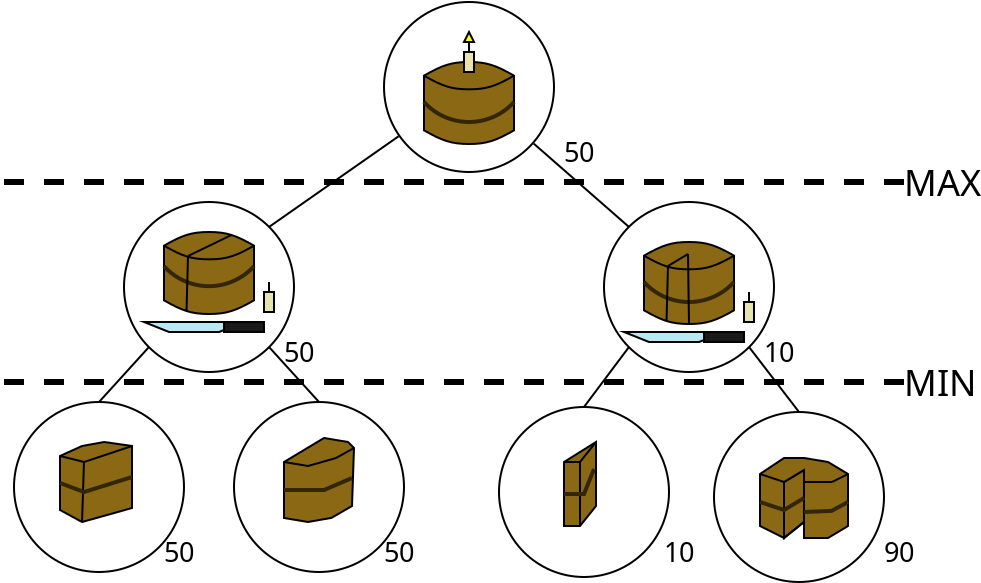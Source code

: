 <?xml version="1.0" encoding="UTF-8"?>
<dia:diagram xmlns:dia="http://www.lysator.liu.se/~alla/dia/">
  <dia:layer name="Background" visible="true" active="true">
    <dia:group>
      <dia:group>
        <dia:object type="Standard - Polygon" version="0" id="O0">
          <dia:attribute name="obj_pos">
            <dia:point val="0,17"/>
          </dia:attribute>
          <dia:attribute name="obj_bb">
            <dia:rectangle val="-2.25,16.949;1.45,21.054"/>
          </dia:attribute>
          <dia:attribute name="poly_points">
            <dia:point val="0,17"/>
            <dia:point val="-1.1,17.2"/>
            <dia:point val="-2.2,17.7"/>
            <dia:point val="-2.2,20.4"/>
            <dia:point val="-1.1,21"/>
            <dia:point val="1.4,20.3"/>
            <dia:point val="1.4,17.2"/>
          </dia:attribute>
          <dia:attribute name="line_width">
            <dia:real val="0.1"/>
          </dia:attribute>
          <dia:attribute name="inner_color">
            <dia:color val="#8b6914"/>
          </dia:attribute>
          <dia:attribute name="show_background">
            <dia:boolean val="true"/>
          </dia:attribute>
        </dia:object>
        <dia:object type="Standard - PolyLine" version="0" id="O1">
          <dia:attribute name="obj_pos">
            <dia:point val="-1.1,21"/>
          </dia:attribute>
          <dia:attribute name="obj_bb">
            <dia:rectangle val="-1.152,17.137;1.463,21.052"/>
          </dia:attribute>
          <dia:attribute name="poly_points">
            <dia:point val="-1.1,21"/>
            <dia:point val="-1,18"/>
            <dia:point val="1.4,17.2"/>
          </dia:attribute>
          <dia:connections>
            <dia:connection handle="0" to="O0" connection="8"/>
            <dia:connection handle="2" to="O0" connection="12"/>
          </dia:connections>
        </dia:object>
        <dia:object type="Standard - Line" version="0" id="O2">
          <dia:attribute name="obj_pos">
            <dia:point val="-2.2,17.7"/>
          </dia:attribute>
          <dia:attribute name="obj_bb">
            <dia:rectangle val="-2.261,17.639;-0.939,18.061"/>
          </dia:attribute>
          <dia:attribute name="conn_endpoints">
            <dia:point val="-2.2,17.7"/>
            <dia:point val="-1,18"/>
          </dia:attribute>
          <dia:attribute name="numcp">
            <dia:int val="1"/>
          </dia:attribute>
          <dia:connections>
            <dia:connection handle="0" to="O0" connection="4"/>
          </dia:connections>
        </dia:object>
        <dia:object type="Standard - PolyLine" version="0" id="O3">
          <dia:attribute name="obj_pos">
            <dia:point val="-2.2,19.05"/>
          </dia:attribute>
          <dia:attribute name="obj_bb">
            <dia:rectangle val="-2.329,18.625;1.525,19.595"/>
          </dia:attribute>
          <dia:attribute name="poly_points">
            <dia:point val="-2.2,19.05"/>
            <dia:point val="-1,19.5"/>
            <dia:point val="1.4,18.75"/>
          </dia:attribute>
          <dia:attribute name="line_color">
            <dia:color val="#332607"/>
          </dia:attribute>
          <dia:attribute name="line_width">
            <dia:real val="0.2"/>
          </dia:attribute>
          <dia:connections>
            <dia:connection handle="0" to="O0" connection="5"/>
            <dia:connection handle="2" to="O0" connection="11"/>
          </dia:connections>
        </dia:object>
      </dia:group>
      <dia:object type="Standard - Ellipse" version="0" id="O4">
        <dia:attribute name="obj_pos">
          <dia:point val="-4.5,15"/>
        </dia:attribute>
        <dia:attribute name="obj_bb">
          <dia:rectangle val="-4.55,14.95;4.05,23.55"/>
        </dia:attribute>
        <dia:attribute name="elem_corner">
          <dia:point val="-4.5,15"/>
        </dia:attribute>
        <dia:attribute name="elem_width">
          <dia:real val="8.5"/>
        </dia:attribute>
        <dia:attribute name="elem_height">
          <dia:real val="8.5"/>
        </dia:attribute>
        <dia:attribute name="border_width">
          <dia:real val="0.1"/>
        </dia:attribute>
        <dia:attribute name="show_background">
          <dia:boolean val="false"/>
        </dia:attribute>
      </dia:object>
    </dia:group>
    <dia:group>
      <dia:object type="Standard - Ellipse" version="0" id="O5">
        <dia:attribute name="obj_pos">
          <dia:point val="1,5"/>
        </dia:attribute>
        <dia:attribute name="obj_bb">
          <dia:rectangle val="0.95,4.95;9.55,13.55"/>
        </dia:attribute>
        <dia:attribute name="elem_corner">
          <dia:point val="1,5"/>
        </dia:attribute>
        <dia:attribute name="elem_width">
          <dia:real val="8.5"/>
        </dia:attribute>
        <dia:attribute name="elem_height">
          <dia:real val="8.5"/>
        </dia:attribute>
        <dia:attribute name="border_width">
          <dia:real val="0.1"/>
        </dia:attribute>
        <dia:attribute name="show_background">
          <dia:boolean val="false"/>
        </dia:attribute>
      </dia:object>
      <dia:group>
        <dia:object type="Geometric - Trapezoid" version="1" id="O6">
          <dia:attribute name="obj_pos">
            <dia:point val="2,11"/>
          </dia:attribute>
          <dia:attribute name="obj_bb">
            <dia:rectangle val="1.74,10.95;7.26,11.55"/>
          </dia:attribute>
          <dia:attribute name="meta">
            <dia:composite type="dict"/>
          </dia:attribute>
          <dia:attribute name="elem_corner">
            <dia:point val="2,11"/>
          </dia:attribute>
          <dia:attribute name="elem_width">
            <dia:real val="5"/>
          </dia:attribute>
          <dia:attribute name="elem_height">
            <dia:real val="0.5"/>
          </dia:attribute>
          <dia:attribute name="line_width">
            <dia:real val="0.1"/>
          </dia:attribute>
          <dia:attribute name="line_colour">
            <dia:color val="#000000"/>
          </dia:attribute>
          <dia:attribute name="fill_colour">
            <dia:color val="#b8e8f3"/>
          </dia:attribute>
          <dia:attribute name="show_background">
            <dia:boolean val="true"/>
          </dia:attribute>
          <dia:attribute name="line_style">
            <dia:enum val="0"/>
            <dia:real val="1"/>
          </dia:attribute>
          <dia:attribute name="flip_horizontal">
            <dia:boolean val="false"/>
          </dia:attribute>
          <dia:attribute name="flip_vertical">
            <dia:boolean val="true"/>
          </dia:attribute>
          <dia:attribute name="subscale">
            <dia:real val="1"/>
          </dia:attribute>
        </dia:object>
        <dia:object type="Standard - Box" version="0" id="O7">
          <dia:attribute name="obj_pos">
            <dia:point val="6,11"/>
          </dia:attribute>
          <dia:attribute name="obj_bb">
            <dia:rectangle val="5.95,10.95;8.05,11.55"/>
          </dia:attribute>
          <dia:attribute name="elem_corner">
            <dia:point val="6,11"/>
          </dia:attribute>
          <dia:attribute name="elem_width">
            <dia:real val="2"/>
          </dia:attribute>
          <dia:attribute name="elem_height">
            <dia:real val="0.5"/>
          </dia:attribute>
          <dia:attribute name="border_width">
            <dia:real val="0.1"/>
          </dia:attribute>
          <dia:attribute name="inner_color">
            <dia:color val="#1a1a1a"/>
          </dia:attribute>
          <dia:attribute name="show_background">
            <dia:boolean val="true"/>
          </dia:attribute>
        </dia:object>
        <dia:object type="Flowchart - Magnetic Disk" version="1" id="O8">
          <dia:attribute name="obj_pos">
            <dia:point val="3,6.5"/>
          </dia:attribute>
          <dia:attribute name="obj_bb">
            <dia:rectangle val="2.95,6.45;7.55,10.65"/>
          </dia:attribute>
          <dia:attribute name="meta">
            <dia:composite type="dict"/>
          </dia:attribute>
          <dia:attribute name="elem_corner">
            <dia:point val="3,6.5"/>
          </dia:attribute>
          <dia:attribute name="elem_width">
            <dia:real val="4.5"/>
          </dia:attribute>
          <dia:attribute name="elem_height">
            <dia:real val="4.1"/>
          </dia:attribute>
          <dia:attribute name="line_width">
            <dia:real val="0.1"/>
          </dia:attribute>
          <dia:attribute name="line_colour">
            <dia:color val="#000000"/>
          </dia:attribute>
          <dia:attribute name="fill_colour">
            <dia:color val="#8b6914"/>
          </dia:attribute>
          <dia:attribute name="show_background">
            <dia:boolean val="true"/>
          </dia:attribute>
          <dia:attribute name="line_style">
            <dia:enum val="0"/>
            <dia:real val="1"/>
          </dia:attribute>
          <dia:attribute name="padding">
            <dia:real val="0.1"/>
          </dia:attribute>
          <dia:attribute name="text">
            <dia:composite type="text">
              <dia:attribute name="string">
                <dia:string>##</dia:string>
              </dia:attribute>
              <dia:attribute name="font">
                <dia:font family="sans" style="0" name="Helvetica"/>
              </dia:attribute>
              <dia:attribute name="height">
                <dia:real val="0.8"/>
              </dia:attribute>
              <dia:attribute name="pos">
                <dia:point val="5.25,9.092"/>
              </dia:attribute>
              <dia:attribute name="color">
                <dia:color val="#000000"/>
              </dia:attribute>
              <dia:attribute name="alignment">
                <dia:enum val="1"/>
              </dia:attribute>
            </dia:composite>
          </dia:attribute>
          <dia:attribute name="flip_horizontal">
            <dia:boolean val="false"/>
          </dia:attribute>
          <dia:attribute name="flip_vertical">
            <dia:boolean val="false"/>
          </dia:attribute>
          <dia:attribute name="subscale">
            <dia:real val="1"/>
          </dia:attribute>
        </dia:object>
        <dia:group>
          <dia:object type="Standard - Box" version="0" id="O9">
            <dia:attribute name="obj_pos">
              <dia:point val="8,9.5"/>
            </dia:attribute>
            <dia:attribute name="obj_bb">
              <dia:rectangle val="7.95,9.45;8.55,10.55"/>
            </dia:attribute>
            <dia:attribute name="elem_corner">
              <dia:point val="8,9.5"/>
            </dia:attribute>
            <dia:attribute name="elem_width">
              <dia:real val="0.5"/>
            </dia:attribute>
            <dia:attribute name="elem_height">
              <dia:real val="1"/>
            </dia:attribute>
            <dia:attribute name="border_width">
              <dia:real val="0.1"/>
            </dia:attribute>
            <dia:attribute name="inner_color">
              <dia:color val="#e6e3ae"/>
            </dia:attribute>
            <dia:attribute name="show_background">
              <dia:boolean val="true"/>
            </dia:attribute>
          </dia:object>
          <dia:object type="Standard - Line" version="0" id="O10">
            <dia:attribute name="obj_pos">
              <dia:point val="8.25,9.5"/>
            </dia:attribute>
            <dia:attribute name="obj_bb">
              <dia:rectangle val="8.2,8.95;8.3,9.55"/>
            </dia:attribute>
            <dia:attribute name="conn_endpoints">
              <dia:point val="8.25,9.5"/>
              <dia:point val="8.25,9"/>
            </dia:attribute>
            <dia:attribute name="numcp">
              <dia:int val="1"/>
            </dia:attribute>
            <dia:connections>
              <dia:connection handle="0" to="O9" connection="1"/>
            </dia:connections>
          </dia:object>
        </dia:group>
        <dia:object type="Standard - Arc" version="0" id="O11">
          <dia:attribute name="obj_pos">
            <dia:point val="3,8.208"/>
          </dia:attribute>
          <dia:attribute name="obj_bb">
            <dia:rectangle val="2.9,8.108;7.6,9.308"/>
          </dia:attribute>
          <dia:attribute name="conn_endpoints">
            <dia:point val="3,8.208"/>
            <dia:point val="7.5,8.208"/>
          </dia:attribute>
          <dia:attribute name="arc_color">
            <dia:color val="#332607"/>
          </dia:attribute>
          <dia:attribute name="curve_distance">
            <dia:real val="1"/>
          </dia:attribute>
          <dia:attribute name="line_width">
            <dia:real val="0.2"/>
          </dia:attribute>
          <dia:connections>
            <dia:connection handle="0" to="O8" connection="7"/>
            <dia:connection handle="1" to="O8" connection="10"/>
          </dia:connections>
        </dia:object>
        <dia:object type="Standard - Line" version="0" id="O12">
          <dia:attribute name="obj_pos">
            <dia:point val="4.2,7.7"/>
          </dia:attribute>
          <dia:attribute name="obj_bb">
            <dia:rectangle val="4.074,7.649;4.251,10.502"/>
          </dia:attribute>
          <dia:attribute name="conn_endpoints">
            <dia:point val="4.2,7.7"/>
            <dia:point val="4.125,10.45"/>
          </dia:attribute>
          <dia:attribute name="numcp">
            <dia:int val="1"/>
          </dia:attribute>
          <dia:connections>
            <dia:connection handle="1" to="O8" connection="13"/>
          </dia:connections>
        </dia:object>
        <dia:object type="Standard - Line" version="0" id="O13">
          <dia:attribute name="obj_pos">
            <dia:point val="4.2,7.7"/>
          </dia:attribute>
          <dia:attribute name="obj_bb">
            <dia:rectangle val="4.133,6.583;6.442,7.767"/>
          </dia:attribute>
          <dia:attribute name="conn_endpoints">
            <dia:point val="4.2,7.7"/>
            <dia:point val="6.375,6.649"/>
          </dia:attribute>
          <dia:attribute name="numcp">
            <dia:int val="1"/>
          </dia:attribute>
          <dia:connections>
            <dia:connection handle="1" to="O8" connection="3"/>
          </dia:connections>
        </dia:object>
      </dia:group>
    </dia:group>
    <dia:group>
      <dia:object type="Standard - Ellipse" version="0" id="O14">
        <dia:attribute name="obj_pos">
          <dia:point val="14,-5"/>
        </dia:attribute>
        <dia:attribute name="obj_bb">
          <dia:rectangle val="13.95,-5.05;22.55,3.55"/>
        </dia:attribute>
        <dia:attribute name="elem_corner">
          <dia:point val="14,-5"/>
        </dia:attribute>
        <dia:attribute name="elem_width">
          <dia:real val="8.5"/>
        </dia:attribute>
        <dia:attribute name="elem_height">
          <dia:real val="8.5"/>
        </dia:attribute>
        <dia:attribute name="border_width">
          <dia:real val="0.1"/>
        </dia:attribute>
        <dia:attribute name="show_background">
          <dia:boolean val="false"/>
        </dia:attribute>
      </dia:object>
      <dia:group>
        <dia:object type="Flowchart - Magnetic Disk" version="1" id="O15">
          <dia:attribute name="obj_pos">
            <dia:point val="16,-2"/>
          </dia:attribute>
          <dia:attribute name="obj_bb">
            <dia:rectangle val="15.95,-2.05;20.55,2.15"/>
          </dia:attribute>
          <dia:attribute name="meta">
            <dia:composite type="dict"/>
          </dia:attribute>
          <dia:attribute name="elem_corner">
            <dia:point val="16,-2"/>
          </dia:attribute>
          <dia:attribute name="elem_width">
            <dia:real val="4.5"/>
          </dia:attribute>
          <dia:attribute name="elem_height">
            <dia:real val="4.1"/>
          </dia:attribute>
          <dia:attribute name="line_width">
            <dia:real val="0.1"/>
          </dia:attribute>
          <dia:attribute name="line_colour">
            <dia:color val="#000000"/>
          </dia:attribute>
          <dia:attribute name="fill_colour">
            <dia:color val="#8b6914"/>
          </dia:attribute>
          <dia:attribute name="show_background">
            <dia:boolean val="true"/>
          </dia:attribute>
          <dia:attribute name="line_style">
            <dia:enum val="0"/>
            <dia:real val="1"/>
          </dia:attribute>
          <dia:attribute name="padding">
            <dia:real val="0.1"/>
          </dia:attribute>
          <dia:attribute name="text">
            <dia:composite type="text">
              <dia:attribute name="string">
                <dia:string>##</dia:string>
              </dia:attribute>
              <dia:attribute name="font">
                <dia:font family="sans" style="0" name="Helvetica"/>
              </dia:attribute>
              <dia:attribute name="height">
                <dia:real val="0.8"/>
              </dia:attribute>
              <dia:attribute name="pos">
                <dia:point val="18.25,0.592"/>
              </dia:attribute>
              <dia:attribute name="color">
                <dia:color val="#000000"/>
              </dia:attribute>
              <dia:attribute name="alignment">
                <dia:enum val="1"/>
              </dia:attribute>
            </dia:composite>
          </dia:attribute>
          <dia:attribute name="flip_horizontal">
            <dia:boolean val="false"/>
          </dia:attribute>
          <dia:attribute name="flip_vertical">
            <dia:boolean val="false"/>
          </dia:attribute>
          <dia:attribute name="subscale">
            <dia:real val="1"/>
          </dia:attribute>
        </dia:object>
        <dia:object type="Standard - Arc" version="0" id="O16">
          <dia:attribute name="obj_pos">
            <dia:point val="16,-1.776e-15"/>
          </dia:attribute>
          <dia:attribute name="obj_bb">
            <dia:rectangle val="15.9,-0.1;20.6,1.1"/>
          </dia:attribute>
          <dia:attribute name="conn_endpoints">
            <dia:point val="16,-1.776e-15"/>
            <dia:point val="20.5,-1.776e-15"/>
          </dia:attribute>
          <dia:attribute name="arc_color">
            <dia:color val="#332607"/>
          </dia:attribute>
          <dia:attribute name="curve_distance">
            <dia:real val="1"/>
          </dia:attribute>
          <dia:attribute name="line_width">
            <dia:real val="0.2"/>
          </dia:attribute>
        </dia:object>
        <dia:object type="Standard - Box" version="0" id="O17">
          <dia:attribute name="obj_pos">
            <dia:point val="18,-2.5"/>
          </dia:attribute>
          <dia:attribute name="obj_bb">
            <dia:rectangle val="17.95,-2.55;18.55,-1.45"/>
          </dia:attribute>
          <dia:attribute name="elem_corner">
            <dia:point val="18,-2.5"/>
          </dia:attribute>
          <dia:attribute name="elem_width">
            <dia:real val="0.5"/>
          </dia:attribute>
          <dia:attribute name="elem_height">
            <dia:real val="1"/>
          </dia:attribute>
          <dia:attribute name="border_width">
            <dia:real val="0.1"/>
          </dia:attribute>
          <dia:attribute name="inner_color">
            <dia:color val="#e6e3ae"/>
          </dia:attribute>
          <dia:attribute name="show_background">
            <dia:boolean val="true"/>
          </dia:attribute>
        </dia:object>
        <dia:object type="Geometric - Isoceles Triangle" version="1" id="O18">
          <dia:attribute name="obj_pos">
            <dia:point val="18,-3.5"/>
          </dia:attribute>
          <dia:attribute name="obj_bb">
            <dia:rectangle val="17.919,-3.612;18.581,-2.95"/>
          </dia:attribute>
          <dia:attribute name="meta">
            <dia:composite type="dict"/>
          </dia:attribute>
          <dia:attribute name="elem_corner">
            <dia:point val="18,-3.5"/>
          </dia:attribute>
          <dia:attribute name="elem_width">
            <dia:real val="0.5"/>
          </dia:attribute>
          <dia:attribute name="elem_height">
            <dia:real val="0.5"/>
          </dia:attribute>
          <dia:attribute name="line_width">
            <dia:real val="0.1"/>
          </dia:attribute>
          <dia:attribute name="line_colour">
            <dia:color val="#000000"/>
          </dia:attribute>
          <dia:attribute name="fill_colour">
            <dia:color val="#ffff00"/>
          </dia:attribute>
          <dia:attribute name="show_background">
            <dia:boolean val="true"/>
          </dia:attribute>
          <dia:attribute name="line_style">
            <dia:enum val="0"/>
            <dia:real val="1"/>
          </dia:attribute>
          <dia:attribute name="flip_horizontal">
            <dia:boolean val="false"/>
          </dia:attribute>
          <dia:attribute name="flip_vertical">
            <dia:boolean val="false"/>
          </dia:attribute>
          <dia:attribute name="subscale">
            <dia:real val="1"/>
          </dia:attribute>
        </dia:object>
        <dia:object type="Standard - Line" version="0" id="O19">
          <dia:attribute name="obj_pos">
            <dia:point val="18.25,-2.5"/>
          </dia:attribute>
          <dia:attribute name="obj_bb">
            <dia:rectangle val="18.2,-3.05;18.3,-2.45"/>
          </dia:attribute>
          <dia:attribute name="conn_endpoints">
            <dia:point val="18.25,-2.5"/>
            <dia:point val="18.25,-3"/>
          </dia:attribute>
          <dia:attribute name="numcp">
            <dia:int val="1"/>
          </dia:attribute>
          <dia:connections>
            <dia:connection handle="0" to="O17" connection="1"/>
            <dia:connection handle="1" to="O18" connection="4"/>
          </dia:connections>
        </dia:object>
      </dia:group>
    </dia:group>
    <dia:group>
      <dia:group>
        <dia:object type="Standard - Polygon" version="0" id="O20">
          <dia:attribute name="obj_pos">
            <dia:point val="34,19"/>
          </dia:attribute>
          <dia:attribute name="obj_bb">
            <dia:rectangle val="33.95,18.312;35.05,21.904"/>
          </dia:attribute>
          <dia:attribute name="poly_points">
            <dia:point val="34,19"/>
            <dia:point val="34,21.8"/>
            <dia:point val="35,21"/>
            <dia:point val="35,19"/>
            <dia:point val="35,18.4"/>
          </dia:attribute>
          <dia:attribute name="line_width">
            <dia:real val="0.1"/>
          </dia:attribute>
          <dia:attribute name="inner_color">
            <dia:color val="#8b6914"/>
          </dia:attribute>
          <dia:attribute name="show_background">
            <dia:boolean val="true"/>
          </dia:attribute>
        </dia:object>
        <dia:object type="Standard - Polygon" version="0" id="O21">
          <dia:attribute name="obj_pos">
            <dia:point val="34,21.8"/>
          </dia:attribute>
          <dia:attribute name="obj_bb">
            <dia:rectangle val="32.75,17.75;37.25,21.881"/>
          </dia:attribute>
          <dia:attribute name="poly_points">
            <dia:point val="34,21.8"/>
            <dia:point val="32.8,21.2"/>
            <dia:point val="32.8,18.6"/>
            <dia:point val="34,17.8"/>
            <dia:point val="35,17.8"/>
            <dia:point val="36.2,18"/>
            <dia:point val="37.2,18.6"/>
            <dia:point val="37.2,21.2"/>
            <dia:point val="36.2,21.8"/>
            <dia:point val="35,21.8"/>
            <dia:point val="35,19.2"/>
            <dia:point val="35,18.4"/>
            <dia:point val="34,19"/>
          </dia:attribute>
          <dia:attribute name="line_width">
            <dia:real val="0.1"/>
          </dia:attribute>
          <dia:attribute name="inner_color">
            <dia:color val="#8b6914"/>
          </dia:attribute>
          <dia:attribute name="show_background">
            <dia:boolean val="true"/>
          </dia:attribute>
        </dia:object>
        <dia:object type="Standard - Line" version="0" id="O22">
          <dia:attribute name="obj_pos">
            <dia:point val="32.8,18.6"/>
          </dia:attribute>
          <dia:attribute name="obj_bb">
            <dia:rectangle val="32.737,18.537;34.063,19.063"/>
          </dia:attribute>
          <dia:attribute name="conn_endpoints">
            <dia:point val="32.8,18.6"/>
            <dia:point val="34,19"/>
          </dia:attribute>
          <dia:attribute name="numcp">
            <dia:int val="1"/>
          </dia:attribute>
          <dia:connections>
            <dia:connection handle="0" to="O21" connection="4"/>
            <dia:connection handle="1" to="O21" connection="24"/>
          </dia:connections>
        </dia:object>
        <dia:object type="Standard - Line" version="0" id="O23">
          <dia:attribute name="obj_pos">
            <dia:point val="35,19"/>
          </dia:attribute>
          <dia:attribute name="obj_bb">
            <dia:rectangle val="34.95,18.95;36.45,19.05"/>
          </dia:attribute>
          <dia:attribute name="conn_endpoints">
            <dia:point val="35,19"/>
            <dia:point val="36.4,19"/>
          </dia:attribute>
          <dia:attribute name="numcp">
            <dia:int val="2"/>
          </dia:attribute>
        </dia:object>
        <dia:object type="Standard - Line" version="0" id="O24">
          <dia:attribute name="obj_pos">
            <dia:point val="36.4,19"/>
          </dia:attribute>
          <dia:attribute name="obj_bb">
            <dia:rectangle val="36.333,18.533;37.267,19.067"/>
          </dia:attribute>
          <dia:attribute name="conn_endpoints">
            <dia:point val="36.4,19"/>
            <dia:point val="37.2,18.6"/>
          </dia:attribute>
          <dia:attribute name="numcp">
            <dia:int val="1"/>
          </dia:attribute>
          <dia:connections>
            <dia:connection handle="1" to="O21" connection="12"/>
          </dia:connections>
        </dia:object>
        <dia:object type="Standard - Line" version="0" id="O25">
          <dia:attribute name="obj_pos">
            <dia:point val="34,21.8"/>
          </dia:attribute>
          <dia:attribute name="obj_bb">
            <dia:rectangle val="33.93,20.93;35.07,21.87"/>
          </dia:attribute>
          <dia:attribute name="conn_endpoints">
            <dia:point val="34,21.8"/>
            <dia:point val="35,21"/>
          </dia:attribute>
          <dia:attribute name="numcp">
            <dia:int val="1"/>
          </dia:attribute>
          <dia:connections>
            <dia:connection handle="0" to="O21" connection="0"/>
          </dia:connections>
        </dia:object>
        <dia:object type="Standard - PolyLine" version="0" id="O26">
          <dia:attribute name="obj_pos">
            <dia:point val="32.8,20"/>
          </dia:attribute>
          <dia:attribute name="obj_bb">
            <dia:rectangle val="32.673,19.663;35.137,20.495"/>
          </dia:attribute>
          <dia:attribute name="poly_points">
            <dia:point val="32.8,20"/>
            <dia:point val="34,20.4"/>
            <dia:point val="35,19.8"/>
          </dia:attribute>
          <dia:attribute name="line_color">
            <dia:color val="#332607"/>
          </dia:attribute>
          <dia:attribute name="line_width">
            <dia:real val="0.2"/>
          </dia:attribute>
          <dia:connections>
            <dia:connection handle="1" to="O21" connection="25"/>
            <dia:connection handle="2" to="O21" connection="26"/>
          </dia:connections>
        </dia:object>
        <dia:object type="Standard - PolyLine" version="0" id="O27">
          <dia:attribute name="obj_pos">
            <dia:point val="35,20.5"/>
          </dia:attribute>
          <dia:attribute name="obj_bb">
            <dia:rectangle val="34.896,19.864;37.336,20.604"/>
          </dia:attribute>
          <dia:attribute name="poly_points">
            <dia:point val="35,20.5"/>
            <dia:point val="36.378,20.443"/>
            <dia:point val="37.2,20"/>
          </dia:attribute>
          <dia:attribute name="line_color">
            <dia:color val="#332607"/>
          </dia:attribute>
          <dia:attribute name="line_width">
            <dia:real val="0.2"/>
          </dia:attribute>
          <dia:connections>
            <dia:connection handle="0" to="O21" connection="19"/>
          </dia:connections>
        </dia:object>
      </dia:group>
      <dia:object type="Standard - Ellipse" version="0" id="O28">
        <dia:attribute name="obj_pos">
          <dia:point val="30.5,15.5"/>
        </dia:attribute>
        <dia:attribute name="obj_bb">
          <dia:rectangle val="30.45,15.45;39.05,24.05"/>
        </dia:attribute>
        <dia:attribute name="elem_corner">
          <dia:point val="30.5,15.5"/>
        </dia:attribute>
        <dia:attribute name="elem_width">
          <dia:real val="8.5"/>
        </dia:attribute>
        <dia:attribute name="elem_height">
          <dia:real val="8.5"/>
        </dia:attribute>
        <dia:attribute name="border_width">
          <dia:real val="0.1"/>
        </dia:attribute>
        <dia:attribute name="show_background">
          <dia:boolean val="false"/>
        </dia:attribute>
      </dia:object>
    </dia:group>
    <dia:group>
      <dia:group>
        <dia:object type="Flowchart - Magnetic Disk" version="1" id="O29">
          <dia:attribute name="obj_pos">
            <dia:point val="27,7"/>
          </dia:attribute>
          <dia:attribute name="obj_bb">
            <dia:rectangle val="26.95,6.95;31.55,11.15"/>
          </dia:attribute>
          <dia:attribute name="meta">
            <dia:composite type="dict"/>
          </dia:attribute>
          <dia:attribute name="elem_corner">
            <dia:point val="27,7"/>
          </dia:attribute>
          <dia:attribute name="elem_width">
            <dia:real val="4.5"/>
          </dia:attribute>
          <dia:attribute name="elem_height">
            <dia:real val="4.1"/>
          </dia:attribute>
          <dia:attribute name="line_width">
            <dia:real val="0.1"/>
          </dia:attribute>
          <dia:attribute name="line_colour">
            <dia:color val="#000000"/>
          </dia:attribute>
          <dia:attribute name="fill_colour">
            <dia:color val="#8b6914"/>
          </dia:attribute>
          <dia:attribute name="show_background">
            <dia:boolean val="true"/>
          </dia:attribute>
          <dia:attribute name="line_style">
            <dia:enum val="0"/>
            <dia:real val="1"/>
          </dia:attribute>
          <dia:attribute name="padding">
            <dia:real val="0.1"/>
          </dia:attribute>
          <dia:attribute name="text">
            <dia:composite type="text">
              <dia:attribute name="string">
                <dia:string>##</dia:string>
              </dia:attribute>
              <dia:attribute name="font">
                <dia:font family="sans" style="0" name="Helvetica"/>
              </dia:attribute>
              <dia:attribute name="height">
                <dia:real val="0.8"/>
              </dia:attribute>
              <dia:attribute name="pos">
                <dia:point val="29.25,9.592"/>
              </dia:attribute>
              <dia:attribute name="color">
                <dia:color val="#000000"/>
              </dia:attribute>
              <dia:attribute name="alignment">
                <dia:enum val="1"/>
              </dia:attribute>
            </dia:composite>
          </dia:attribute>
          <dia:attribute name="flip_horizontal">
            <dia:boolean val="false"/>
          </dia:attribute>
          <dia:attribute name="flip_vertical">
            <dia:boolean val="false"/>
          </dia:attribute>
          <dia:attribute name="subscale">
            <dia:real val="1"/>
          </dia:attribute>
        </dia:object>
        <dia:object type="Geometric - Trapezoid" version="1" id="O30">
          <dia:attribute name="obj_pos">
            <dia:point val="26,11.5"/>
          </dia:attribute>
          <dia:attribute name="obj_bb">
            <dia:rectangle val="25.74,11.45;31.26,12.05"/>
          </dia:attribute>
          <dia:attribute name="meta">
            <dia:composite type="dict"/>
          </dia:attribute>
          <dia:attribute name="elem_corner">
            <dia:point val="26,11.5"/>
          </dia:attribute>
          <dia:attribute name="elem_width">
            <dia:real val="5"/>
          </dia:attribute>
          <dia:attribute name="elem_height">
            <dia:real val="0.5"/>
          </dia:attribute>
          <dia:attribute name="line_width">
            <dia:real val="0.1"/>
          </dia:attribute>
          <dia:attribute name="line_colour">
            <dia:color val="#000000"/>
          </dia:attribute>
          <dia:attribute name="fill_colour">
            <dia:color val="#b8e8f3"/>
          </dia:attribute>
          <dia:attribute name="show_background">
            <dia:boolean val="true"/>
          </dia:attribute>
          <dia:attribute name="line_style">
            <dia:enum val="0"/>
            <dia:real val="1"/>
          </dia:attribute>
          <dia:attribute name="flip_horizontal">
            <dia:boolean val="false"/>
          </dia:attribute>
          <dia:attribute name="flip_vertical">
            <dia:boolean val="true"/>
          </dia:attribute>
          <dia:attribute name="subscale">
            <dia:real val="1"/>
          </dia:attribute>
        </dia:object>
        <dia:group>
          <dia:object type="Standard - Box" version="0" id="O31">
            <dia:attribute name="obj_pos">
              <dia:point val="32,10"/>
            </dia:attribute>
            <dia:attribute name="obj_bb">
              <dia:rectangle val="31.95,9.95;32.55,11.05"/>
            </dia:attribute>
            <dia:attribute name="elem_corner">
              <dia:point val="32,10"/>
            </dia:attribute>
            <dia:attribute name="elem_width">
              <dia:real val="0.5"/>
            </dia:attribute>
            <dia:attribute name="elem_height">
              <dia:real val="1"/>
            </dia:attribute>
            <dia:attribute name="border_width">
              <dia:real val="0.1"/>
            </dia:attribute>
            <dia:attribute name="inner_color">
              <dia:color val="#e6e3ae"/>
            </dia:attribute>
            <dia:attribute name="show_background">
              <dia:boolean val="true"/>
            </dia:attribute>
          </dia:object>
          <dia:object type="Standard - Line" version="0" id="O32">
            <dia:attribute name="obj_pos">
              <dia:point val="32.25,10"/>
            </dia:attribute>
            <dia:attribute name="obj_bb">
              <dia:rectangle val="32.2,9.45;32.3,10.05"/>
            </dia:attribute>
            <dia:attribute name="conn_endpoints">
              <dia:point val="32.25,10"/>
              <dia:point val="32.25,9.5"/>
            </dia:attribute>
            <dia:attribute name="numcp">
              <dia:int val="1"/>
            </dia:attribute>
            <dia:connections>
              <dia:connection handle="0" to="O31" connection="1"/>
            </dia:connections>
          </dia:object>
        </dia:group>
        <dia:object type="Standard - Arc" version="0" id="O33">
          <dia:attribute name="obj_pos">
            <dia:point val="27,9"/>
          </dia:attribute>
          <dia:attribute name="obj_bb">
            <dia:rectangle val="26.9,8.9;31.6,10.1"/>
          </dia:attribute>
          <dia:attribute name="conn_endpoints">
            <dia:point val="27,9"/>
            <dia:point val="31.5,9"/>
          </dia:attribute>
          <dia:attribute name="arc_color">
            <dia:color val="#332607"/>
          </dia:attribute>
          <dia:attribute name="curve_distance">
            <dia:real val="1"/>
          </dia:attribute>
          <dia:attribute name="line_width">
            <dia:real val="0.2"/>
          </dia:attribute>
        </dia:object>
        <dia:object type="Standard - Line" version="0" id="O34">
          <dia:attribute name="obj_pos">
            <dia:point val="28.2,8.2"/>
          </dia:attribute>
          <dia:attribute name="obj_bb">
            <dia:rectangle val="28.074,8.149;28.251,11.002"/>
          </dia:attribute>
          <dia:attribute name="conn_endpoints">
            <dia:point val="28.2,8.2"/>
            <dia:point val="28.125,10.95"/>
          </dia:attribute>
          <dia:attribute name="numcp">
            <dia:int val="1"/>
          </dia:attribute>
          <dia:connections>
            <dia:connection handle="1" to="O29" connection="13"/>
          </dia:connections>
        </dia:object>
        <dia:object type="Standard - Line" version="0" id="O35">
          <dia:attribute name="obj_pos">
            <dia:point val="29.2,7.6"/>
          </dia:attribute>
          <dia:attribute name="obj_bb">
            <dia:rectangle val="28.131,7.531;29.269,8.269"/>
          </dia:attribute>
          <dia:attribute name="conn_endpoints">
            <dia:point val="29.2,7.6"/>
            <dia:point val="28.2,8.2"/>
          </dia:attribute>
          <dia:attribute name="numcp">
            <dia:int val="1"/>
          </dia:attribute>
        </dia:object>
        <dia:object type="Standard - Line" version="0" id="O36">
          <dia:attribute name="obj_pos">
            <dia:point val="29.25,11.1"/>
          </dia:attribute>
          <dia:attribute name="obj_bb">
            <dia:rectangle val="29.149,7.549;29.301,11.151"/>
          </dia:attribute>
          <dia:attribute name="conn_endpoints">
            <dia:point val="29.25,11.1"/>
            <dia:point val="29.2,7.6"/>
          </dia:attribute>
          <dia:attribute name="numcp">
            <dia:int val="1"/>
          </dia:attribute>
          <dia:connections>
            <dia:connection handle="0" to="O29" connection="14"/>
          </dia:connections>
        </dia:object>
        <dia:object type="Standard - Box" version="0" id="O37">
          <dia:attribute name="obj_pos">
            <dia:point val="30,11.5"/>
          </dia:attribute>
          <dia:attribute name="obj_bb">
            <dia:rectangle val="29.95,11.45;32.05,12.05"/>
          </dia:attribute>
          <dia:attribute name="elem_corner">
            <dia:point val="30,11.5"/>
          </dia:attribute>
          <dia:attribute name="elem_width">
            <dia:real val="2"/>
          </dia:attribute>
          <dia:attribute name="elem_height">
            <dia:real val="0.5"/>
          </dia:attribute>
          <dia:attribute name="border_width">
            <dia:real val="0.1"/>
          </dia:attribute>
          <dia:attribute name="inner_color">
            <dia:color val="#1a1a1a"/>
          </dia:attribute>
          <dia:attribute name="show_background">
            <dia:boolean val="true"/>
          </dia:attribute>
        </dia:object>
      </dia:group>
      <dia:object type="Standard - Ellipse" version="0" id="O38">
        <dia:attribute name="obj_pos">
          <dia:point val="25,5"/>
        </dia:attribute>
        <dia:attribute name="obj_bb">
          <dia:rectangle val="24.95,4.95;33.55,13.55"/>
        </dia:attribute>
        <dia:attribute name="elem_corner">
          <dia:point val="25,5"/>
        </dia:attribute>
        <dia:attribute name="elem_width">
          <dia:real val="8.5"/>
        </dia:attribute>
        <dia:attribute name="elem_height">
          <dia:real val="8.5"/>
        </dia:attribute>
        <dia:attribute name="border_width">
          <dia:real val="0.1"/>
        </dia:attribute>
        <dia:attribute name="show_background">
          <dia:boolean val="false"/>
        </dia:attribute>
      </dia:object>
    </dia:group>
    <dia:group>
      <dia:group>
        <dia:object type="Standard - Polygon" version="0" id="O39">
          <dia:attribute name="obj_pos">
            <dia:point val="23,18"/>
          </dia:attribute>
          <dia:attribute name="obj_bb">
            <dia:rectangle val="22.95,16.91;24.65,21.25"/>
          </dia:attribute>
          <dia:attribute name="poly_points">
            <dia:point val="23,18"/>
            <dia:point val="23,21.2"/>
            <dia:point val="23.8,21.2"/>
            <dia:point val="24.6,20.2"/>
            <dia:point val="24.6,17"/>
          </dia:attribute>
          <dia:attribute name="line_width">
            <dia:real val="0.1"/>
          </dia:attribute>
          <dia:attribute name="inner_color">
            <dia:color val="#8b6914"/>
          </dia:attribute>
          <dia:attribute name="show_background">
            <dia:boolean val="true"/>
          </dia:attribute>
        </dia:object>
        <dia:object type="Standard - PolyLine" version="0" id="O40">
          <dia:attribute name="obj_pos">
            <dia:point val="23.8,21.2"/>
          </dia:attribute>
          <dia:attribute name="obj_bb">
            <dia:rectangle val="23.75,16.93;24.67,21.25"/>
          </dia:attribute>
          <dia:attribute name="poly_points">
            <dia:point val="23.8,21.2"/>
            <dia:point val="23.8,18"/>
            <dia:point val="24.6,17"/>
          </dia:attribute>
          <dia:connections>
            <dia:connection handle="0" to="O39" connection="4"/>
            <dia:connection handle="2" to="O39" connection="8"/>
          </dia:connections>
        </dia:object>
        <dia:object type="Standard - Line" version="0" id="O41">
          <dia:attribute name="obj_pos">
            <dia:point val="23.8,18"/>
          </dia:attribute>
          <dia:attribute name="obj_bb">
            <dia:rectangle val="22.95,17.95;23.85,18.05"/>
          </dia:attribute>
          <dia:attribute name="conn_endpoints">
            <dia:point val="23.8,18"/>
            <dia:point val="23,18"/>
          </dia:attribute>
          <dia:attribute name="numcp">
            <dia:int val="1"/>
          </dia:attribute>
          <dia:connections>
            <dia:connection handle="1" to="O39" connection="0"/>
          </dia:connections>
        </dia:object>
        <dia:object type="Standard - PolyLine" version="0" id="O42">
          <dia:attribute name="obj_pos">
            <dia:point val="23,19.6"/>
          </dia:attribute>
          <dia:attribute name="obj_bb">
            <dia:rectangle val="22.9,18.22;24.63,19.7"/>
          </dia:attribute>
          <dia:attribute name="poly_points">
            <dia:point val="23,19.6"/>
            <dia:point val="24,19.6"/>
            <dia:point val="24.5,18.35"/>
          </dia:attribute>
          <dia:attribute name="line_color">
            <dia:color val="#332607"/>
          </dia:attribute>
          <dia:attribute name="line_width">
            <dia:real val="0.2"/>
          </dia:attribute>
          <dia:connections>
            <dia:connection handle="0" to="O39" connection="1"/>
          </dia:connections>
        </dia:object>
      </dia:group>
      <dia:object type="Standard - Ellipse" version="0" id="O43">
        <dia:attribute name="obj_pos">
          <dia:point val="19.75,15.25"/>
        </dia:attribute>
        <dia:attribute name="obj_bb">
          <dia:rectangle val="19.7,15.2;28.3,23.8"/>
        </dia:attribute>
        <dia:attribute name="elem_corner">
          <dia:point val="19.75,15.25"/>
        </dia:attribute>
        <dia:attribute name="elem_width">
          <dia:real val="8.5"/>
        </dia:attribute>
        <dia:attribute name="elem_height">
          <dia:real val="8.5"/>
        </dia:attribute>
        <dia:attribute name="border_width">
          <dia:real val="0.1"/>
        </dia:attribute>
        <dia:attribute name="show_background">
          <dia:boolean val="false"/>
        </dia:attribute>
      </dia:object>
    </dia:group>
    <dia:group>
      <dia:group>
        <dia:object type="Standard - Polygon" version="0" id="O44">
          <dia:attribute name="obj_pos">
            <dia:point val="9,18"/>
          </dia:attribute>
          <dia:attribute name="obj_bb">
            <dia:rectangle val="8.95,16.748;12.551,21.051"/>
          </dia:attribute>
          <dia:attribute name="poly_points">
            <dia:point val="9,18"/>
            <dia:point val="9,20.8"/>
            <dia:point val="10.2,21"/>
            <dia:point val="11.376,20.793"/>
            <dia:point val="12.4,20.2"/>
            <dia:point val="12.5,17.3"/>
            <dia:point val="12.2,17"/>
            <dia:point val="11,16.8"/>
          </dia:attribute>
          <dia:attribute name="line_width">
            <dia:real val="0.1"/>
          </dia:attribute>
          <dia:attribute name="inner_color">
            <dia:color val="#8b6914"/>
          </dia:attribute>
          <dia:attribute name="show_background">
            <dia:boolean val="true"/>
          </dia:attribute>
        </dia:object>
        <dia:object type="Standard - PolyLine" version="0" id="O45">
          <dia:attribute name="obj_pos">
            <dia:point val="9,18"/>
          </dia:attribute>
          <dia:attribute name="obj_bb">
            <dia:rectangle val="8.942,17.232;12.568,18.249"/>
          </dia:attribute>
          <dia:attribute name="poly_points">
            <dia:point val="9,18"/>
            <dia:point val="10.2,18.2"/>
            <dia:point val="11.6,17.8"/>
            <dia:point val="12.5,17.3"/>
          </dia:attribute>
          <dia:connections>
            <dia:connection handle="0" to="O44" connection="0"/>
            <dia:connection handle="3" to="O44" connection="10"/>
          </dia:connections>
        </dia:object>
        <dia:object type="Standard - PolyLine" version="0" id="O46">
          <dia:attribute name="obj_pos">
            <dia:point val="9,19.4"/>
          </dia:attribute>
          <dia:attribute name="obj_bb">
            <dia:rectangle val="8.9,18.669;12.531,19.5"/>
          </dia:attribute>
          <dia:attribute name="poly_points">
            <dia:point val="9,19.4"/>
            <dia:point val="11,19.4"/>
            <dia:point val="12.4,18.8"/>
          </dia:attribute>
          <dia:attribute name="line_color">
            <dia:color val="#332607"/>
          </dia:attribute>
          <dia:attribute name="line_width">
            <dia:real val="0.2"/>
          </dia:attribute>
          <dia:connections>
            <dia:connection handle="0" to="O44" connection="1"/>
          </dia:connections>
        </dia:object>
      </dia:group>
      <dia:object type="Standard - Ellipse" version="0" id="O47">
        <dia:attribute name="obj_pos">
          <dia:point val="6.5,15"/>
        </dia:attribute>
        <dia:attribute name="obj_bb">
          <dia:rectangle val="6.45,14.95;15.05,23.55"/>
        </dia:attribute>
        <dia:attribute name="elem_corner">
          <dia:point val="6.5,15"/>
        </dia:attribute>
        <dia:attribute name="elem_width">
          <dia:real val="8.5"/>
        </dia:attribute>
        <dia:attribute name="elem_height">
          <dia:real val="8.5"/>
        </dia:attribute>
        <dia:attribute name="border_width">
          <dia:real val="0.1"/>
        </dia:attribute>
        <dia:attribute name="show_background">
          <dia:boolean val="false"/>
        </dia:attribute>
      </dia:object>
    </dia:group>
    <dia:object type="Standard - Line" version="0" id="O48">
      <dia:attribute name="obj_pos">
        <dia:point val="21.486,2.082"/>
      </dia:attribute>
      <dia:attribute name="obj_bb">
        <dia:rectangle val="21.416,2.011;26.315,6.315"/>
      </dia:attribute>
      <dia:attribute name="conn_endpoints">
        <dia:point val="21.486,2.082"/>
        <dia:point val="26.245,6.245"/>
      </dia:attribute>
      <dia:attribute name="numcp">
        <dia:int val="1"/>
      </dia:attribute>
      <dia:connections>
        <dia:connection handle="0" to="O14" connection="8"/>
        <dia:connection handle="1" to="O38" connection="0"/>
      </dia:connections>
    </dia:object>
    <dia:object type="Standard - Line" version="0" id="O49">
      <dia:attribute name="obj_pos">
        <dia:point val="14.731,1.713"/>
      </dia:attribute>
      <dia:attribute name="obj_bb">
        <dia:rectangle val="8.186,1.643;14.801,6.314"/>
      </dia:attribute>
      <dia:attribute name="conn_endpoints">
        <dia:point val="14.731,1.713"/>
        <dia:point val="8.255,6.245"/>
      </dia:attribute>
      <dia:attribute name="numcp">
        <dia:int val="1"/>
      </dia:attribute>
      <dia:connections>
        <dia:connection handle="0" to="O14" connection="8"/>
        <dia:connection handle="1" to="O5" connection="2"/>
      </dia:connections>
    </dia:object>
    <dia:object type="Standard - Line" version="0" id="O50">
      <dia:attribute name="obj_pos">
        <dia:point val="8.255,12.255"/>
      </dia:attribute>
      <dia:attribute name="obj_bb">
        <dia:rectangle val="8.185,12.185;10.821,15.071"/>
      </dia:attribute>
      <dia:attribute name="conn_endpoints">
        <dia:point val="8.255,12.255"/>
        <dia:point val="10.75,15"/>
      </dia:attribute>
      <dia:attribute name="numcp">
        <dia:int val="1"/>
      </dia:attribute>
      <dia:connections>
        <dia:connection handle="0" to="O5" connection="7"/>
        <dia:connection handle="1" to="O47" connection="1"/>
      </dia:connections>
    </dia:object>
    <dia:object type="Standard - Line" version="0" id="O51">
      <dia:attribute name="obj_pos">
        <dia:point val="2.245,12.255"/>
      </dia:attribute>
      <dia:attribute name="obj_bb">
        <dia:rectangle val="-0.321,12.185;2.315,15.071"/>
      </dia:attribute>
      <dia:attribute name="conn_endpoints">
        <dia:point val="2.245,12.255"/>
        <dia:point val="-0.25,15"/>
      </dia:attribute>
      <dia:attribute name="numcp">
        <dia:int val="1"/>
      </dia:attribute>
      <dia:connections>
        <dia:connection handle="0" to="O5" connection="5"/>
        <dia:connection handle="1" to="O4" connection="1"/>
      </dia:connections>
    </dia:object>
    <dia:object type="Standard - Line" version="0" id="O52">
      <dia:attribute name="obj_pos">
        <dia:point val="26.245,12.255"/>
      </dia:attribute>
      <dia:attribute name="obj_bb">
        <dia:rectangle val="23.93,12.185;26.315,15.32"/>
      </dia:attribute>
      <dia:attribute name="conn_endpoints">
        <dia:point val="26.245,12.255"/>
        <dia:point val="24,15.25"/>
      </dia:attribute>
      <dia:attribute name="numcp">
        <dia:int val="1"/>
      </dia:attribute>
      <dia:connections>
        <dia:connection handle="0" to="O38" connection="5"/>
        <dia:connection handle="1" to="O43" connection="1"/>
      </dia:connections>
    </dia:object>
    <dia:object type="Standard - Line" version="0" id="O53">
      <dia:attribute name="obj_pos">
        <dia:point val="32.255,12.255"/>
      </dia:attribute>
      <dia:attribute name="obj_bb">
        <dia:rectangle val="32.185,12.185;34.82,15.57"/>
      </dia:attribute>
      <dia:attribute name="conn_endpoints">
        <dia:point val="32.255,12.255"/>
        <dia:point val="34.75,15.5"/>
      </dia:attribute>
      <dia:attribute name="numcp">
        <dia:int val="1"/>
      </dia:attribute>
      <dia:connections>
        <dia:connection handle="0" to="O38" connection="7"/>
        <dia:connection handle="1" to="O28" connection="1"/>
      </dia:connections>
    </dia:object>
    <dia:object type="Standard - Text" version="1" id="O54">
      <dia:attribute name="obj_pos">
        <dia:point val="3,23"/>
      </dia:attribute>
      <dia:attribute name="obj_bb">
        <dia:rectangle val="3,21.742;4.725,23.32"/>
      </dia:attribute>
      <dia:attribute name="text">
        <dia:composite type="text">
          <dia:attribute name="string">
            <dia:string>#50#</dia:string>
          </dia:attribute>
          <dia:attribute name="font">
            <dia:font family="sans" style="0" name="Helvetica"/>
          </dia:attribute>
          <dia:attribute name="height">
            <dia:real val="1.693"/>
          </dia:attribute>
          <dia:attribute name="pos">
            <dia:point val="3,23"/>
          </dia:attribute>
          <dia:attribute name="color">
            <dia:color val="#000000"/>
          </dia:attribute>
          <dia:attribute name="alignment">
            <dia:enum val="0"/>
          </dia:attribute>
        </dia:composite>
      </dia:attribute>
      <dia:attribute name="valign">
        <dia:enum val="3"/>
      </dia:attribute>
    </dia:object>
    <dia:object type="Standard - Text" version="1" id="O55">
      <dia:attribute name="obj_pos">
        <dia:point val="14,23"/>
      </dia:attribute>
      <dia:attribute name="obj_bb">
        <dia:rectangle val="14,21.742;15.725,23.32"/>
      </dia:attribute>
      <dia:attribute name="text">
        <dia:composite type="text">
          <dia:attribute name="string">
            <dia:string>#50#</dia:string>
          </dia:attribute>
          <dia:attribute name="font">
            <dia:font family="sans" style="0" name="Helvetica"/>
          </dia:attribute>
          <dia:attribute name="height">
            <dia:real val="1.693"/>
          </dia:attribute>
          <dia:attribute name="pos">
            <dia:point val="14,23"/>
          </dia:attribute>
          <dia:attribute name="color">
            <dia:color val="#000000"/>
          </dia:attribute>
          <dia:attribute name="alignment">
            <dia:enum val="0"/>
          </dia:attribute>
        </dia:composite>
      </dia:attribute>
      <dia:attribute name="valign">
        <dia:enum val="3"/>
      </dia:attribute>
    </dia:object>
    <dia:object type="Standard - Text" version="1" id="O56">
      <dia:attribute name="obj_pos">
        <dia:point val="28,23"/>
      </dia:attribute>
      <dia:attribute name="obj_bb">
        <dia:rectangle val="28,21.742;29.725,23.32"/>
      </dia:attribute>
      <dia:attribute name="text">
        <dia:composite type="text">
          <dia:attribute name="string">
            <dia:string>#10#</dia:string>
          </dia:attribute>
          <dia:attribute name="font">
            <dia:font family="sans" style="0" name="Helvetica"/>
          </dia:attribute>
          <dia:attribute name="height">
            <dia:real val="1.693"/>
          </dia:attribute>
          <dia:attribute name="pos">
            <dia:point val="28,23"/>
          </dia:attribute>
          <dia:attribute name="color">
            <dia:color val="#000000"/>
          </dia:attribute>
          <dia:attribute name="alignment">
            <dia:enum val="0"/>
          </dia:attribute>
        </dia:composite>
      </dia:attribute>
      <dia:attribute name="valign">
        <dia:enum val="3"/>
      </dia:attribute>
    </dia:object>
    <dia:object type="Standard - Text" version="1" id="O57">
      <dia:attribute name="obj_pos">
        <dia:point val="39,23"/>
      </dia:attribute>
      <dia:attribute name="obj_bb">
        <dia:rectangle val="39,21.742;40.725,23.32"/>
      </dia:attribute>
      <dia:attribute name="text">
        <dia:composite type="text">
          <dia:attribute name="string">
            <dia:string>#90#</dia:string>
          </dia:attribute>
          <dia:attribute name="font">
            <dia:font family="sans" style="0" name="Helvetica"/>
          </dia:attribute>
          <dia:attribute name="height">
            <dia:real val="1.693"/>
          </dia:attribute>
          <dia:attribute name="pos">
            <dia:point val="39,23"/>
          </dia:attribute>
          <dia:attribute name="color">
            <dia:color val="#000000"/>
          </dia:attribute>
          <dia:attribute name="alignment">
            <dia:enum val="0"/>
          </dia:attribute>
        </dia:composite>
      </dia:attribute>
      <dia:attribute name="valign">
        <dia:enum val="3"/>
      </dia:attribute>
    </dia:object>
    <dia:object type="Standard - Text" version="1" id="O58">
      <dia:attribute name="obj_pos">
        <dia:point val="9,13"/>
      </dia:attribute>
      <dia:attribute name="obj_bb">
        <dia:rectangle val="9,11.742;10.725,13.32"/>
      </dia:attribute>
      <dia:attribute name="text">
        <dia:composite type="text">
          <dia:attribute name="string">
            <dia:string>#50#</dia:string>
          </dia:attribute>
          <dia:attribute name="font">
            <dia:font family="sans" style="0" name="Helvetica"/>
          </dia:attribute>
          <dia:attribute name="height">
            <dia:real val="1.693"/>
          </dia:attribute>
          <dia:attribute name="pos">
            <dia:point val="9,13"/>
          </dia:attribute>
          <dia:attribute name="color">
            <dia:color val="#000000"/>
          </dia:attribute>
          <dia:attribute name="alignment">
            <dia:enum val="0"/>
          </dia:attribute>
        </dia:composite>
      </dia:attribute>
      <dia:attribute name="valign">
        <dia:enum val="3"/>
      </dia:attribute>
    </dia:object>
    <dia:object type="Standard - Text" version="1" id="O59">
      <dia:attribute name="obj_pos">
        <dia:point val="33,13"/>
      </dia:attribute>
      <dia:attribute name="obj_bb">
        <dia:rectangle val="33,11.742;34.725,13.32"/>
      </dia:attribute>
      <dia:attribute name="text">
        <dia:composite type="text">
          <dia:attribute name="string">
            <dia:string>#10#</dia:string>
          </dia:attribute>
          <dia:attribute name="font">
            <dia:font family="sans" style="0" name="Helvetica"/>
          </dia:attribute>
          <dia:attribute name="height">
            <dia:real val="1.693"/>
          </dia:attribute>
          <dia:attribute name="pos">
            <dia:point val="33,13"/>
          </dia:attribute>
          <dia:attribute name="color">
            <dia:color val="#000000"/>
          </dia:attribute>
          <dia:attribute name="alignment">
            <dia:enum val="0"/>
          </dia:attribute>
        </dia:composite>
      </dia:attribute>
      <dia:attribute name="valign">
        <dia:enum val="3"/>
      </dia:attribute>
    </dia:object>
    <dia:object type="Standard - Text" version="1" id="O60">
      <dia:attribute name="obj_pos">
        <dia:point val="23,3"/>
      </dia:attribute>
      <dia:attribute name="obj_bb">
        <dia:rectangle val="23,1.742;24.725,3.32"/>
      </dia:attribute>
      <dia:attribute name="text">
        <dia:composite type="text">
          <dia:attribute name="string">
            <dia:string>#50#</dia:string>
          </dia:attribute>
          <dia:attribute name="font">
            <dia:font family="sans" style="0" name="Helvetica"/>
          </dia:attribute>
          <dia:attribute name="height">
            <dia:real val="1.693"/>
          </dia:attribute>
          <dia:attribute name="pos">
            <dia:point val="23,3"/>
          </dia:attribute>
          <dia:attribute name="color">
            <dia:color val="#000000"/>
          </dia:attribute>
          <dia:attribute name="alignment">
            <dia:enum val="0"/>
          </dia:attribute>
        </dia:composite>
      </dia:attribute>
      <dia:attribute name="valign">
        <dia:enum val="3"/>
      </dia:attribute>
    </dia:object>
    <dia:object type="Standard - Line" version="0" id="O61">
      <dia:attribute name="obj_pos">
        <dia:point val="-5,14"/>
      </dia:attribute>
      <dia:attribute name="obj_bb">
        <dia:rectangle val="-5.15,13.85;40.15,14.15"/>
      </dia:attribute>
      <dia:attribute name="conn_endpoints">
        <dia:point val="-5,14"/>
        <dia:point val="40,14"/>
      </dia:attribute>
      <dia:attribute name="numcp">
        <dia:int val="1"/>
      </dia:attribute>
      <dia:attribute name="line_width">
        <dia:real val="0.3"/>
      </dia:attribute>
      <dia:attribute name="line_style">
        <dia:enum val="1"/>
      </dia:attribute>
    </dia:object>
    <dia:object type="Standard - Text" version="1" id="O62">
      <dia:attribute name="obj_pos">
        <dia:point val="40,4"/>
      </dia:attribute>
      <dia:attribute name="obj_bb">
        <dia:rectangle val="40,2.947;44.03,5.053"/>
      </dia:attribute>
      <dia:attribute name="text">
        <dia:composite type="text">
          <dia:attribute name="string">
            <dia:string>#MAX#</dia:string>
          </dia:attribute>
          <dia:attribute name="font">
            <dia:font family="sans" style="0" name="Helvetica"/>
          </dia:attribute>
          <dia:attribute name="height">
            <dia:real val="2.258"/>
          </dia:attribute>
          <dia:attribute name="pos">
            <dia:point val="40,4.625"/>
          </dia:attribute>
          <dia:attribute name="color">
            <dia:color val="#000000"/>
          </dia:attribute>
          <dia:attribute name="alignment">
            <dia:enum val="0"/>
          </dia:attribute>
        </dia:composite>
      </dia:attribute>
      <dia:attribute name="valign">
        <dia:enum val="2"/>
      </dia:attribute>
    </dia:object>
    <dia:object type="Standard - Text" version="1" id="O63">
      <dia:attribute name="obj_pos">
        <dia:point val="40,14"/>
      </dia:attribute>
      <dia:attribute name="obj_bb">
        <dia:rectangle val="40,12.947;43.44,15.053"/>
      </dia:attribute>
      <dia:attribute name="text">
        <dia:composite type="text">
          <dia:attribute name="string">
            <dia:string>#MIN#</dia:string>
          </dia:attribute>
          <dia:attribute name="font">
            <dia:font family="sans" style="0" name="Helvetica"/>
          </dia:attribute>
          <dia:attribute name="height">
            <dia:real val="2.258"/>
          </dia:attribute>
          <dia:attribute name="pos">
            <dia:point val="40,14.625"/>
          </dia:attribute>
          <dia:attribute name="color">
            <dia:color val="#000000"/>
          </dia:attribute>
          <dia:attribute name="alignment">
            <dia:enum val="0"/>
          </dia:attribute>
        </dia:composite>
      </dia:attribute>
      <dia:attribute name="valign">
        <dia:enum val="2"/>
      </dia:attribute>
    </dia:object>
    <dia:object type="Standard - Line" version="0" id="O64">
      <dia:attribute name="obj_pos">
        <dia:point val="-5,4"/>
      </dia:attribute>
      <dia:attribute name="obj_bb">
        <dia:rectangle val="-5.15,3.85;40.15,4.15"/>
      </dia:attribute>
      <dia:attribute name="conn_endpoints">
        <dia:point val="-5,4"/>
        <dia:point val="40,4"/>
      </dia:attribute>
      <dia:attribute name="numcp">
        <dia:int val="1"/>
      </dia:attribute>
      <dia:attribute name="line_width">
        <dia:real val="0.3"/>
      </dia:attribute>
      <dia:attribute name="line_style">
        <dia:enum val="1"/>
      </dia:attribute>
    </dia:object>
  </dia:layer>
</dia:diagram>

